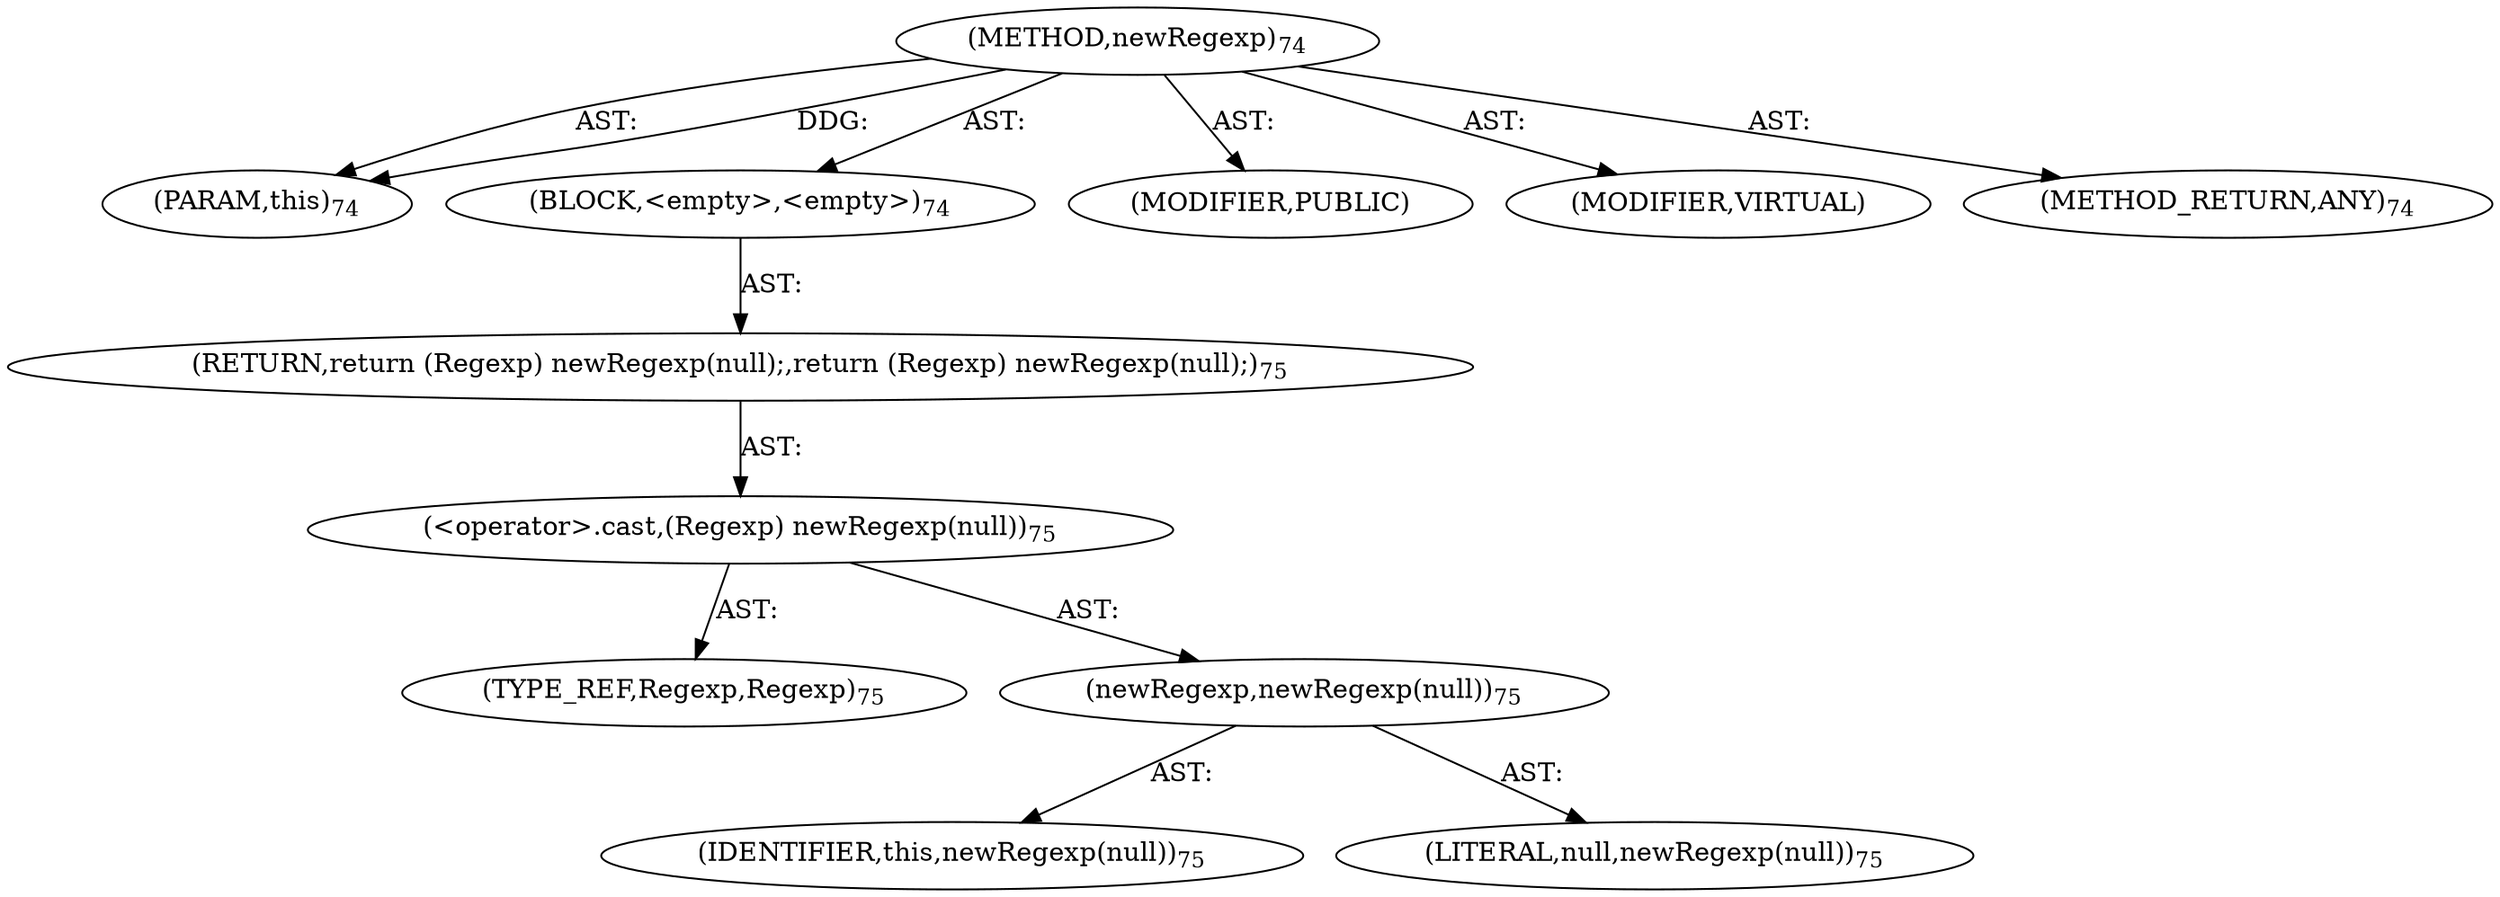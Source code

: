 digraph "newRegexp" {  
"111669149697" [label = <(METHOD,newRegexp)<SUB>74</SUB>> ]
"115964116992" [label = <(PARAM,this)<SUB>74</SUB>> ]
"25769803777" [label = <(BLOCK,&lt;empty&gt;,&lt;empty&gt;)<SUB>74</SUB>> ]
"146028888064" [label = <(RETURN,return (Regexp) newRegexp(null);,return (Regexp) newRegexp(null);)<SUB>75</SUB>> ]
"30064771072" [label = <(&lt;operator&gt;.cast,(Regexp) newRegexp(null))<SUB>75</SUB>> ]
"180388626432" [label = <(TYPE_REF,Regexp,Regexp)<SUB>75</SUB>> ]
"30064771073" [label = <(newRegexp,newRegexp(null))<SUB>75</SUB>> ]
"68719476736" [label = <(IDENTIFIER,this,newRegexp(null))<SUB>75</SUB>> ]
"90194313216" [label = <(LITERAL,null,newRegexp(null))<SUB>75</SUB>> ]
"133143986178" [label = <(MODIFIER,PUBLIC)> ]
"133143986179" [label = <(MODIFIER,VIRTUAL)> ]
"128849018881" [label = <(METHOD_RETURN,ANY)<SUB>74</SUB>> ]
  "111669149697" -> "115964116992"  [ label = "AST: "] 
  "111669149697" -> "25769803777"  [ label = "AST: "] 
  "111669149697" -> "133143986178"  [ label = "AST: "] 
  "111669149697" -> "133143986179"  [ label = "AST: "] 
  "111669149697" -> "128849018881"  [ label = "AST: "] 
  "25769803777" -> "146028888064"  [ label = "AST: "] 
  "146028888064" -> "30064771072"  [ label = "AST: "] 
  "30064771072" -> "180388626432"  [ label = "AST: "] 
  "30064771072" -> "30064771073"  [ label = "AST: "] 
  "30064771073" -> "68719476736"  [ label = "AST: "] 
  "30064771073" -> "90194313216"  [ label = "AST: "] 
  "111669149697" -> "115964116992"  [ label = "DDG: "] 
}
